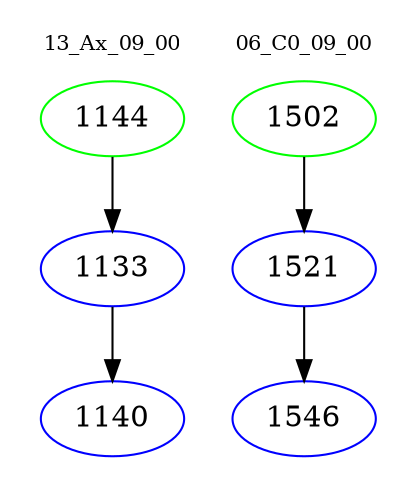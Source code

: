 digraph{
subgraph cluster_0 {
color = white
label = "13_Ax_09_00";
fontsize=10;
T0_1144 [label="1144", color="green"]
T0_1144 -> T0_1133 [color="black"]
T0_1133 [label="1133", color="blue"]
T0_1133 -> T0_1140 [color="black"]
T0_1140 [label="1140", color="blue"]
}
subgraph cluster_1 {
color = white
label = "06_C0_09_00";
fontsize=10;
T1_1502 [label="1502", color="green"]
T1_1502 -> T1_1521 [color="black"]
T1_1521 [label="1521", color="blue"]
T1_1521 -> T1_1546 [color="black"]
T1_1546 [label="1546", color="blue"]
}
}
